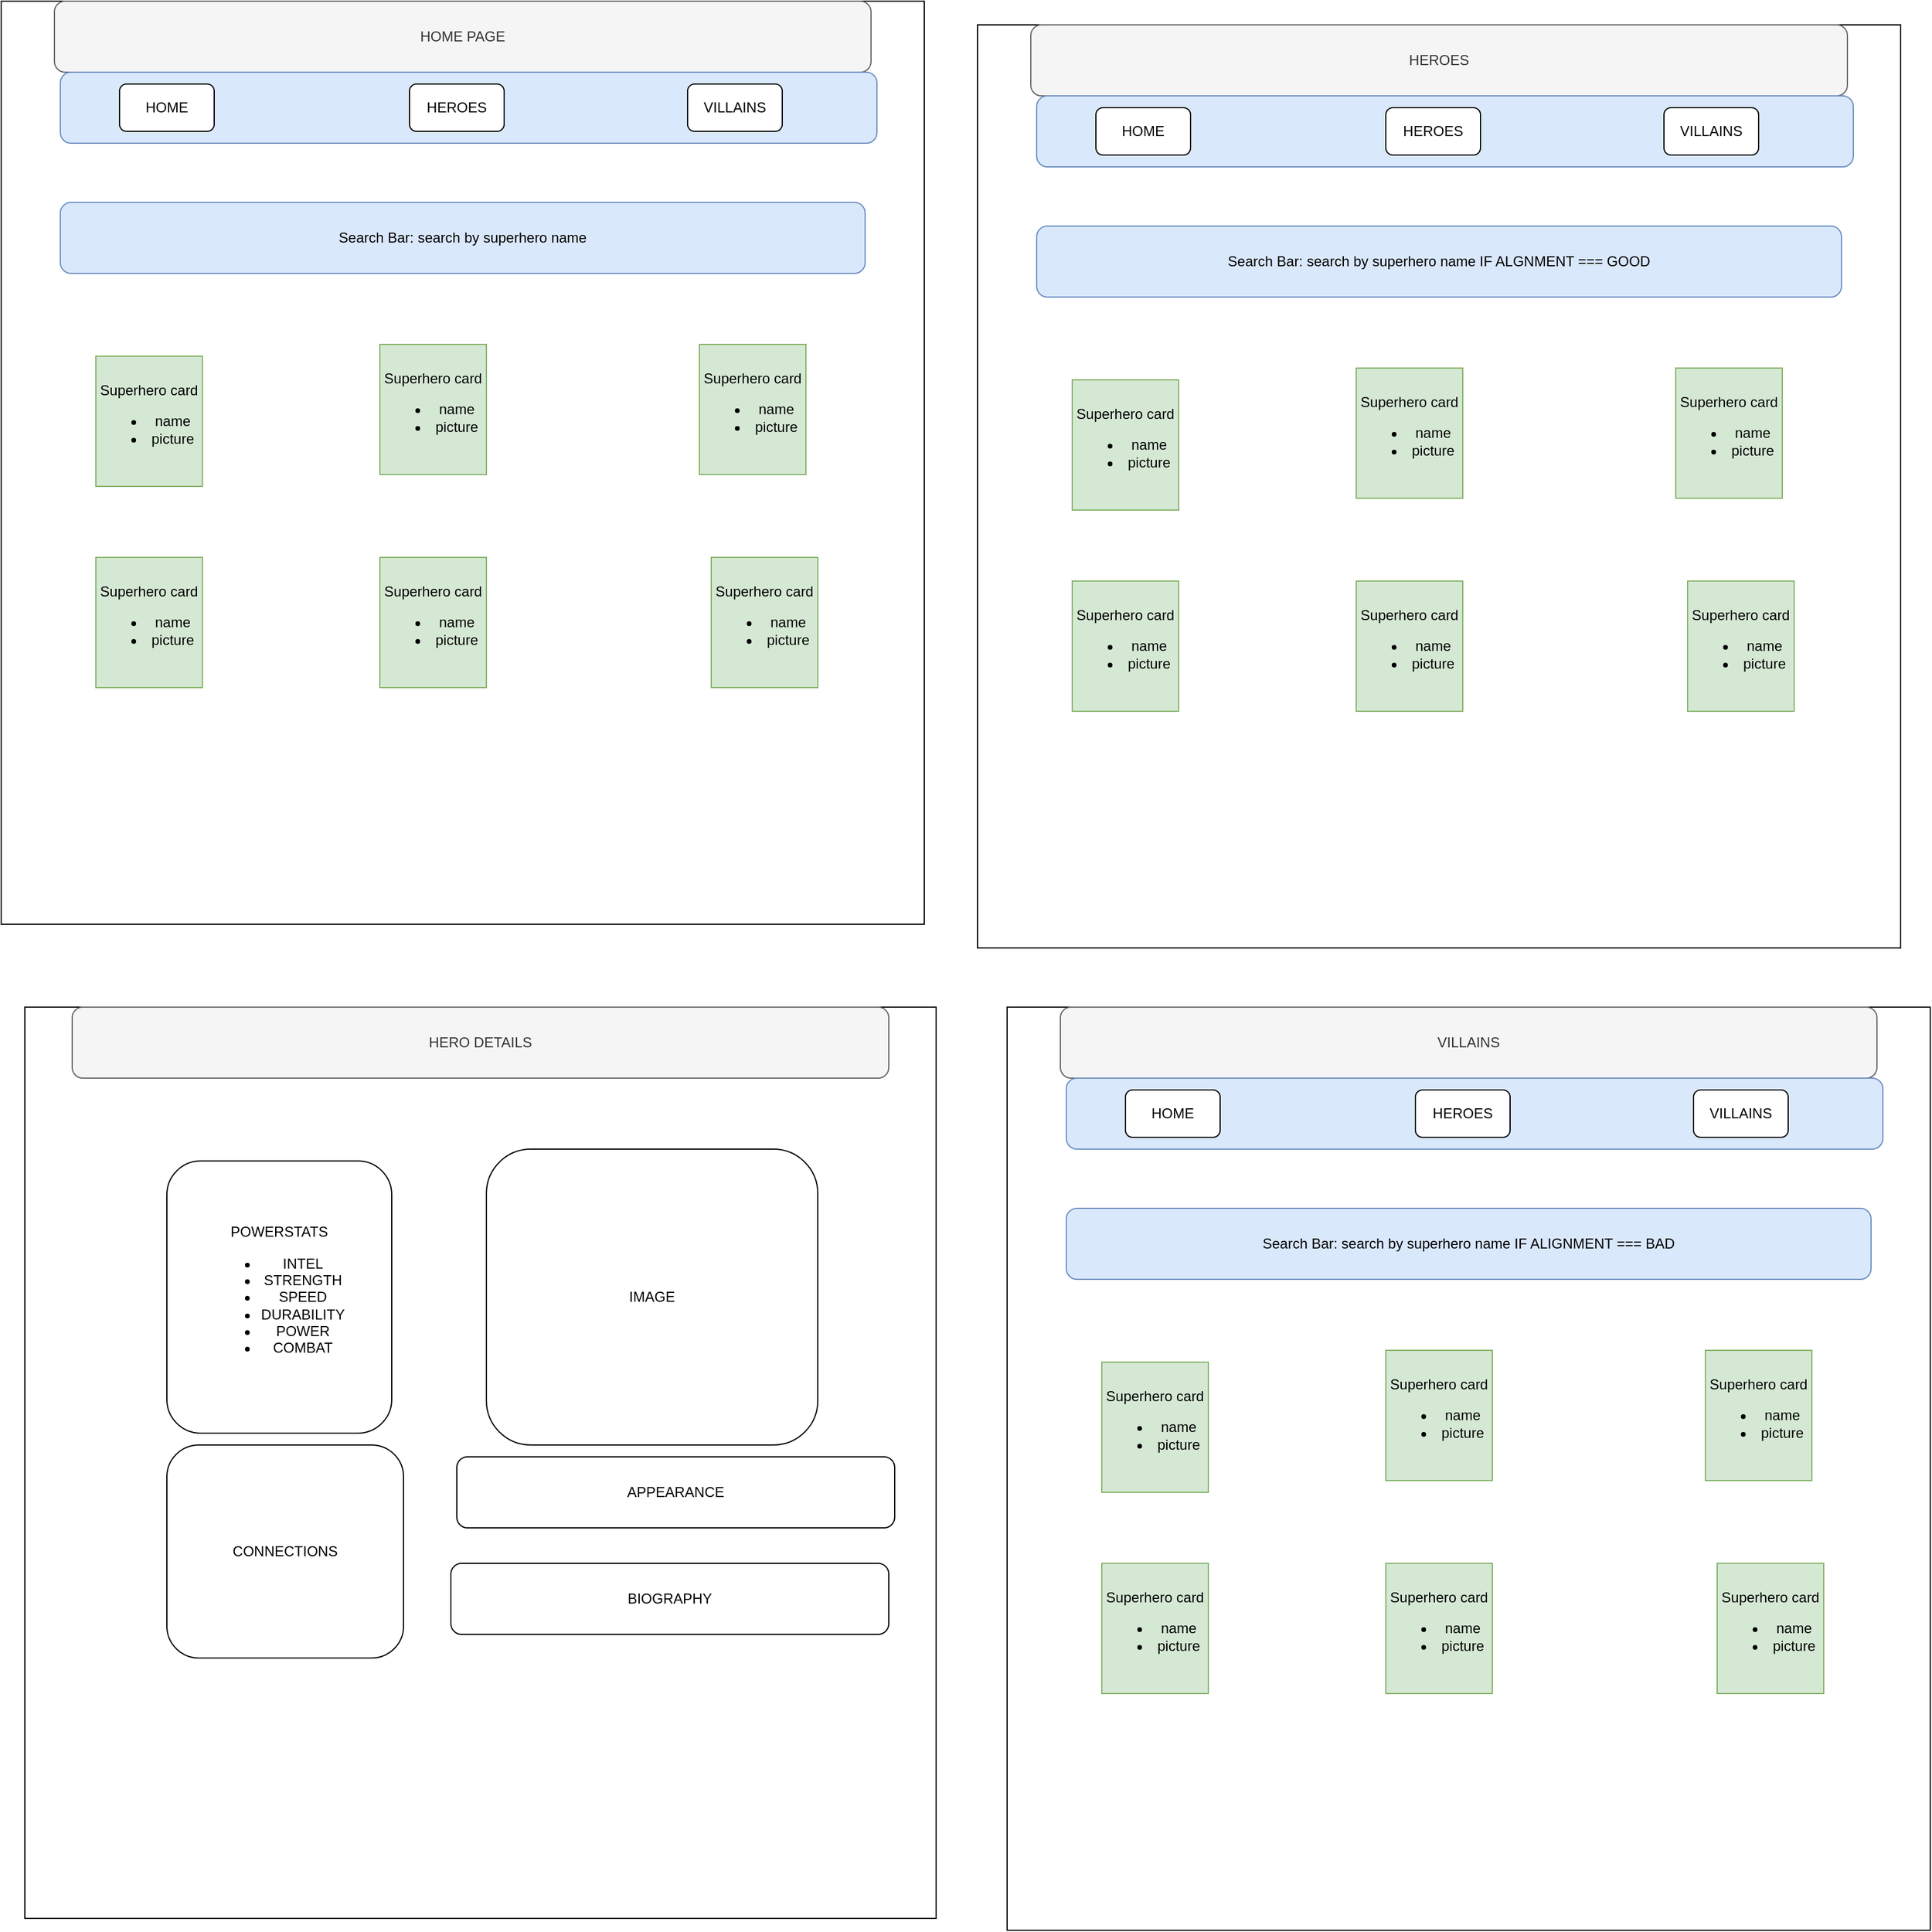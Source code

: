 <mxfile version="24.8.3">
  <diagram name="Page-1" id="fvdbQDFf0SnIuAJas2B8">
    <mxGraphModel dx="2074" dy="1106" grid="1" gridSize="10" guides="1" tooltips="1" connect="1" arrows="1" fold="1" page="1" pageScale="1" pageWidth="850" pageHeight="1100" math="0" shadow="0">
      <root>
        <mxCell id="0" />
        <mxCell id="1" parent="0" />
        <mxCell id="Wi4N-wWyvAdIUx827yLy-1" value="" style="whiteSpace=wrap;html=1;aspect=fixed;" vertex="1" parent="1">
          <mxGeometry x="40" y="40" width="780" height="780" as="geometry" />
        </mxCell>
        <mxCell id="Wi4N-wWyvAdIUx827yLy-2" value="Search Bar: search by superhero name" style="rounded=1;whiteSpace=wrap;html=1;fillColor=#dae8fc;strokeColor=#6c8ebf;" vertex="1" parent="1">
          <mxGeometry x="90" y="210" width="680" height="60" as="geometry" />
        </mxCell>
        <mxCell id="Wi4N-wWyvAdIUx827yLy-3" value="Superhero card&lt;div&gt;&lt;ul&gt;&lt;li&gt;name&lt;/li&gt;&lt;li&gt;picture&lt;/li&gt;&lt;/ul&gt;&lt;/div&gt;" style="rounded=0;whiteSpace=wrap;html=1;fillColor=#d5e8d4;strokeColor=#82b366;" vertex="1" parent="1">
          <mxGeometry x="120" y="340" width="90" height="110" as="geometry" />
        </mxCell>
        <mxCell id="Wi4N-wWyvAdIUx827yLy-5" value="Superhero card&lt;div&gt;&lt;ul&gt;&lt;li&gt;name&lt;/li&gt;&lt;li&gt;picture&lt;/li&gt;&lt;/ul&gt;&lt;/div&gt;" style="rounded=0;whiteSpace=wrap;html=1;fillColor=#d5e8d4;strokeColor=#82b366;" vertex="1" parent="1">
          <mxGeometry x="120" y="510" width="90" height="110" as="geometry" />
        </mxCell>
        <mxCell id="Wi4N-wWyvAdIUx827yLy-6" value="Superhero card&lt;div&gt;&lt;ul&gt;&lt;li&gt;name&lt;/li&gt;&lt;li&gt;picture&lt;/li&gt;&lt;/ul&gt;&lt;/div&gt;" style="rounded=0;whiteSpace=wrap;html=1;fillColor=#d5e8d4;strokeColor=#82b366;" vertex="1" parent="1">
          <mxGeometry x="360" y="510" width="90" height="110" as="geometry" />
        </mxCell>
        <mxCell id="Wi4N-wWyvAdIUx827yLy-7" value="Superhero card&lt;div&gt;&lt;ul&gt;&lt;li&gt;name&lt;/li&gt;&lt;li&gt;picture&lt;/li&gt;&lt;/ul&gt;&lt;/div&gt;" style="rounded=0;whiteSpace=wrap;html=1;fillColor=#d5e8d4;strokeColor=#82b366;" vertex="1" parent="1">
          <mxGeometry x="640" y="510" width="90" height="110" as="geometry" />
        </mxCell>
        <mxCell id="Wi4N-wWyvAdIUx827yLy-8" value="Superhero card&lt;div&gt;&lt;ul&gt;&lt;li&gt;name&lt;/li&gt;&lt;li&gt;picture&lt;/li&gt;&lt;/ul&gt;&lt;/div&gt;" style="rounded=0;whiteSpace=wrap;html=1;fillColor=#d5e8d4;strokeColor=#82b366;" vertex="1" parent="1">
          <mxGeometry x="630" y="330" width="90" height="110" as="geometry" />
        </mxCell>
        <mxCell id="Wi4N-wWyvAdIUx827yLy-9" value="Superhero card&lt;div&gt;&lt;ul&gt;&lt;li&gt;name&lt;/li&gt;&lt;li&gt;picture&lt;/li&gt;&lt;/ul&gt;&lt;/div&gt;" style="rounded=0;whiteSpace=wrap;html=1;fillColor=#d5e8d4;strokeColor=#82b366;" vertex="1" parent="1">
          <mxGeometry x="360" y="330" width="90" height="110" as="geometry" />
        </mxCell>
        <mxCell id="Wi4N-wWyvAdIUx827yLy-10" value="HOME PAGE" style="rounded=1;whiteSpace=wrap;html=1;fillColor=#f5f5f5;fontColor=#333333;strokeColor=#666666;" vertex="1" parent="1">
          <mxGeometry x="85" y="40" width="690" height="60" as="geometry" />
        </mxCell>
        <mxCell id="Wi4N-wWyvAdIUx827yLy-15" value="" style="rounded=1;whiteSpace=wrap;html=1;fillColor=#dae8fc;strokeColor=#6c8ebf;" vertex="1" parent="1">
          <mxGeometry x="90" y="100" width="690" height="60" as="geometry" />
        </mxCell>
        <mxCell id="Wi4N-wWyvAdIUx827yLy-16" value="HOME" style="rounded=1;whiteSpace=wrap;html=1;" vertex="1" parent="1">
          <mxGeometry x="140" y="110" width="80" height="40" as="geometry" />
        </mxCell>
        <mxCell id="Wi4N-wWyvAdIUx827yLy-18" value="VILLAINS" style="rounded=1;whiteSpace=wrap;html=1;" vertex="1" parent="1">
          <mxGeometry x="620" y="110" width="80" height="40" as="geometry" />
        </mxCell>
        <mxCell id="Wi4N-wWyvAdIUx827yLy-19" value="HEROES" style="rounded=1;whiteSpace=wrap;html=1;" vertex="1" parent="1">
          <mxGeometry x="385" y="110" width="80" height="40" as="geometry" />
        </mxCell>
        <mxCell id="Wi4N-wWyvAdIUx827yLy-20" value="" style="whiteSpace=wrap;html=1;aspect=fixed;" vertex="1" parent="1">
          <mxGeometry x="60" y="890" width="770" height="770" as="geometry" />
        </mxCell>
        <mxCell id="Wi4N-wWyvAdIUx827yLy-21" value="HERO DETAILS" style="rounded=1;whiteSpace=wrap;html=1;fillColor=#f5f5f5;fontColor=#333333;strokeColor=#666666;" vertex="1" parent="1">
          <mxGeometry x="100" y="890" width="690" height="60" as="geometry" />
        </mxCell>
        <mxCell id="Wi4N-wWyvAdIUx827yLy-22" value="IMAGE" style="rounded=1;whiteSpace=wrap;html=1;" vertex="1" parent="1">
          <mxGeometry x="450" y="1010" width="280" height="250" as="geometry" />
        </mxCell>
        <mxCell id="Wi4N-wWyvAdIUx827yLy-23" value="POWERSTATS&lt;div&gt;&lt;ul&gt;&lt;li&gt;INTEL&lt;/li&gt;&lt;li&gt;STRENGTH&lt;/li&gt;&lt;li&gt;SPEED&lt;/li&gt;&lt;li&gt;DURABILITY&lt;/li&gt;&lt;li&gt;POWER&lt;/li&gt;&lt;li&gt;COMBAT&lt;/li&gt;&lt;/ul&gt;&lt;/div&gt;" style="rounded=1;whiteSpace=wrap;html=1;" vertex="1" parent="1">
          <mxGeometry x="180" y="1020" width="190" height="230" as="geometry" />
        </mxCell>
        <mxCell id="Wi4N-wWyvAdIUx827yLy-24" value="APPEARANCE" style="rounded=1;whiteSpace=wrap;html=1;" vertex="1" parent="1">
          <mxGeometry x="425" y="1270" width="370" height="60" as="geometry" />
        </mxCell>
        <mxCell id="Wi4N-wWyvAdIUx827yLy-25" value="BIOGRAPHY" style="rounded=1;whiteSpace=wrap;html=1;" vertex="1" parent="1">
          <mxGeometry x="420" y="1360" width="370" height="60" as="geometry" />
        </mxCell>
        <mxCell id="Wi4N-wWyvAdIUx827yLy-26" value="CONNECTIONS" style="rounded=1;whiteSpace=wrap;html=1;" vertex="1" parent="1">
          <mxGeometry x="180" y="1260" width="200" height="180" as="geometry" />
        </mxCell>
        <mxCell id="Wi4N-wWyvAdIUx827yLy-27" value="" style="whiteSpace=wrap;html=1;aspect=fixed;" vertex="1" parent="1">
          <mxGeometry x="890" y="890" width="780" height="780" as="geometry" />
        </mxCell>
        <mxCell id="Wi4N-wWyvAdIUx827yLy-28" value="Search Bar: search by superhero name IF ALIGNMENT === BAD" style="rounded=1;whiteSpace=wrap;html=1;fillColor=#dae8fc;strokeColor=#6c8ebf;" vertex="1" parent="1">
          <mxGeometry x="940" y="1060" width="680" height="60" as="geometry" />
        </mxCell>
        <mxCell id="Wi4N-wWyvAdIUx827yLy-29" value="Superhero card&lt;div&gt;&lt;ul&gt;&lt;li&gt;name&lt;/li&gt;&lt;li&gt;picture&lt;/li&gt;&lt;/ul&gt;&lt;/div&gt;" style="rounded=0;whiteSpace=wrap;html=1;fillColor=#d5e8d4;strokeColor=#82b366;" vertex="1" parent="1">
          <mxGeometry x="970" y="1190" width="90" height="110" as="geometry" />
        </mxCell>
        <mxCell id="Wi4N-wWyvAdIUx827yLy-30" value="Superhero card&lt;div&gt;&lt;ul&gt;&lt;li&gt;name&lt;/li&gt;&lt;li&gt;picture&lt;/li&gt;&lt;/ul&gt;&lt;/div&gt;" style="rounded=0;whiteSpace=wrap;html=1;fillColor=#d5e8d4;strokeColor=#82b366;" vertex="1" parent="1">
          <mxGeometry x="970" y="1360" width="90" height="110" as="geometry" />
        </mxCell>
        <mxCell id="Wi4N-wWyvAdIUx827yLy-31" value="Superhero card&lt;div&gt;&lt;ul&gt;&lt;li&gt;name&lt;/li&gt;&lt;li&gt;picture&lt;/li&gt;&lt;/ul&gt;&lt;/div&gt;" style="rounded=0;whiteSpace=wrap;html=1;fillColor=#d5e8d4;strokeColor=#82b366;" vertex="1" parent="1">
          <mxGeometry x="1210" y="1360" width="90" height="110" as="geometry" />
        </mxCell>
        <mxCell id="Wi4N-wWyvAdIUx827yLy-32" value="Superhero card&lt;div&gt;&lt;ul&gt;&lt;li&gt;name&lt;/li&gt;&lt;li&gt;picture&lt;/li&gt;&lt;/ul&gt;&lt;/div&gt;" style="rounded=0;whiteSpace=wrap;html=1;fillColor=#d5e8d4;strokeColor=#82b366;" vertex="1" parent="1">
          <mxGeometry x="1490" y="1360" width="90" height="110" as="geometry" />
        </mxCell>
        <mxCell id="Wi4N-wWyvAdIUx827yLy-33" value="Superhero card&lt;div&gt;&lt;ul&gt;&lt;li&gt;name&lt;/li&gt;&lt;li&gt;picture&lt;/li&gt;&lt;/ul&gt;&lt;/div&gt;" style="rounded=0;whiteSpace=wrap;html=1;fillColor=#d5e8d4;strokeColor=#82b366;" vertex="1" parent="1">
          <mxGeometry x="1480" y="1180" width="90" height="110" as="geometry" />
        </mxCell>
        <mxCell id="Wi4N-wWyvAdIUx827yLy-34" value="Superhero card&lt;div&gt;&lt;ul&gt;&lt;li&gt;name&lt;/li&gt;&lt;li&gt;picture&lt;/li&gt;&lt;/ul&gt;&lt;/div&gt;" style="rounded=0;whiteSpace=wrap;html=1;fillColor=#d5e8d4;strokeColor=#82b366;" vertex="1" parent="1">
          <mxGeometry x="1210" y="1180" width="90" height="110" as="geometry" />
        </mxCell>
        <mxCell id="Wi4N-wWyvAdIUx827yLy-35" value="VILLAINS" style="rounded=1;whiteSpace=wrap;html=1;fillColor=#f5f5f5;fontColor=#333333;strokeColor=#666666;" vertex="1" parent="1">
          <mxGeometry x="935" y="890" width="690" height="60" as="geometry" />
        </mxCell>
        <mxCell id="Wi4N-wWyvAdIUx827yLy-36" value="" style="rounded=1;whiteSpace=wrap;html=1;fillColor=#dae8fc;strokeColor=#6c8ebf;" vertex="1" parent="1">
          <mxGeometry x="940" y="950" width="690" height="60" as="geometry" />
        </mxCell>
        <mxCell id="Wi4N-wWyvAdIUx827yLy-37" value="HOME" style="rounded=1;whiteSpace=wrap;html=1;" vertex="1" parent="1">
          <mxGeometry x="990" y="960" width="80" height="40" as="geometry" />
        </mxCell>
        <mxCell id="Wi4N-wWyvAdIUx827yLy-38" value="VILLAINS" style="rounded=1;whiteSpace=wrap;html=1;" vertex="1" parent="1">
          <mxGeometry x="1470" y="960" width="80" height="40" as="geometry" />
        </mxCell>
        <mxCell id="Wi4N-wWyvAdIUx827yLy-39" value="HEROES" style="rounded=1;whiteSpace=wrap;html=1;" vertex="1" parent="1">
          <mxGeometry x="1235" y="960" width="80" height="40" as="geometry" />
        </mxCell>
        <mxCell id="Wi4N-wWyvAdIUx827yLy-40" value="" style="whiteSpace=wrap;html=1;aspect=fixed;" vertex="1" parent="1">
          <mxGeometry x="865" y="60" width="780" height="780" as="geometry" />
        </mxCell>
        <mxCell id="Wi4N-wWyvAdIUx827yLy-41" value="Search Bar: search by superhero name IF ALGNMENT === GOOD" style="rounded=1;whiteSpace=wrap;html=1;fillColor=#dae8fc;strokeColor=#6c8ebf;" vertex="1" parent="1">
          <mxGeometry x="915" y="230" width="680" height="60" as="geometry" />
        </mxCell>
        <mxCell id="Wi4N-wWyvAdIUx827yLy-42" value="Superhero card&lt;div&gt;&lt;ul&gt;&lt;li&gt;name&lt;/li&gt;&lt;li&gt;picture&lt;/li&gt;&lt;/ul&gt;&lt;/div&gt;" style="rounded=0;whiteSpace=wrap;html=1;fillColor=#d5e8d4;strokeColor=#82b366;" vertex="1" parent="1">
          <mxGeometry x="945" y="360" width="90" height="110" as="geometry" />
        </mxCell>
        <mxCell id="Wi4N-wWyvAdIUx827yLy-43" value="Superhero card&lt;div&gt;&lt;ul&gt;&lt;li&gt;name&lt;/li&gt;&lt;li&gt;picture&lt;/li&gt;&lt;/ul&gt;&lt;/div&gt;" style="rounded=0;whiteSpace=wrap;html=1;fillColor=#d5e8d4;strokeColor=#82b366;" vertex="1" parent="1">
          <mxGeometry x="945" y="530" width="90" height="110" as="geometry" />
        </mxCell>
        <mxCell id="Wi4N-wWyvAdIUx827yLy-44" value="Superhero card&lt;div&gt;&lt;ul&gt;&lt;li&gt;name&lt;/li&gt;&lt;li&gt;picture&lt;/li&gt;&lt;/ul&gt;&lt;/div&gt;" style="rounded=0;whiteSpace=wrap;html=1;fillColor=#d5e8d4;strokeColor=#82b366;" vertex="1" parent="1">
          <mxGeometry x="1185" y="530" width="90" height="110" as="geometry" />
        </mxCell>
        <mxCell id="Wi4N-wWyvAdIUx827yLy-45" value="Superhero card&lt;div&gt;&lt;ul&gt;&lt;li&gt;name&lt;/li&gt;&lt;li&gt;picture&lt;/li&gt;&lt;/ul&gt;&lt;/div&gt;" style="rounded=0;whiteSpace=wrap;html=1;fillColor=#d5e8d4;strokeColor=#82b366;" vertex="1" parent="1">
          <mxGeometry x="1465" y="530" width="90" height="110" as="geometry" />
        </mxCell>
        <mxCell id="Wi4N-wWyvAdIUx827yLy-46" value="Superhero card&lt;div&gt;&lt;ul&gt;&lt;li&gt;name&lt;/li&gt;&lt;li&gt;picture&lt;/li&gt;&lt;/ul&gt;&lt;/div&gt;" style="rounded=0;whiteSpace=wrap;html=1;fillColor=#d5e8d4;strokeColor=#82b366;" vertex="1" parent="1">
          <mxGeometry x="1455" y="350" width="90" height="110" as="geometry" />
        </mxCell>
        <mxCell id="Wi4N-wWyvAdIUx827yLy-47" value="Superhero card&lt;div&gt;&lt;ul&gt;&lt;li&gt;name&lt;/li&gt;&lt;li&gt;picture&lt;/li&gt;&lt;/ul&gt;&lt;/div&gt;" style="rounded=0;whiteSpace=wrap;html=1;fillColor=#d5e8d4;strokeColor=#82b366;" vertex="1" parent="1">
          <mxGeometry x="1185" y="350" width="90" height="110" as="geometry" />
        </mxCell>
        <mxCell id="Wi4N-wWyvAdIUx827yLy-48" value="HEROES" style="rounded=1;whiteSpace=wrap;html=1;fillColor=#f5f5f5;fontColor=#333333;strokeColor=#666666;" vertex="1" parent="1">
          <mxGeometry x="910" y="60" width="690" height="60" as="geometry" />
        </mxCell>
        <mxCell id="Wi4N-wWyvAdIUx827yLy-49" value="" style="rounded=1;whiteSpace=wrap;html=1;fillColor=#dae8fc;strokeColor=#6c8ebf;" vertex="1" parent="1">
          <mxGeometry x="915" y="120" width="690" height="60" as="geometry" />
        </mxCell>
        <mxCell id="Wi4N-wWyvAdIUx827yLy-50" value="HOME" style="rounded=1;whiteSpace=wrap;html=1;" vertex="1" parent="1">
          <mxGeometry x="965" y="130" width="80" height="40" as="geometry" />
        </mxCell>
        <mxCell id="Wi4N-wWyvAdIUx827yLy-51" value="VILLAINS" style="rounded=1;whiteSpace=wrap;html=1;" vertex="1" parent="1">
          <mxGeometry x="1445" y="130" width="80" height="40" as="geometry" />
        </mxCell>
        <mxCell id="Wi4N-wWyvAdIUx827yLy-52" value="HEROES" style="rounded=1;whiteSpace=wrap;html=1;" vertex="1" parent="1">
          <mxGeometry x="1210" y="130" width="80" height="40" as="geometry" />
        </mxCell>
      </root>
    </mxGraphModel>
  </diagram>
</mxfile>

